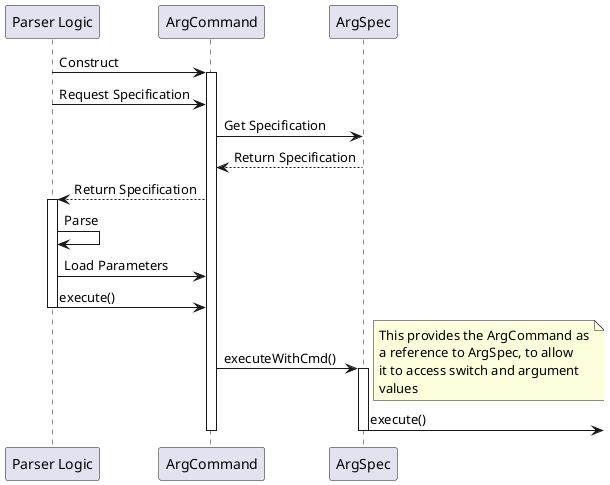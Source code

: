 @startuml
participant "Parser Logic"
participant ArgCommand
participant ArgSpec

"Parser Logic" -> ArgCommand : Construct
activate ArgCommand

"Parser Logic" -> ArgCommand : Request Specification
ArgCommand -> ArgSpec : Get Specification
ArgCommand <-- ArgSpec : Return Specification
"Parser Logic" <-- ArgCommand : Return Specification

activate "Parser Logic"
"Parser Logic" -> "Parser Logic" : Parse
"Parser Logic" -> ArgCommand : Load Parameters
"Parser Logic" -> ArgCommand : execute()
deactivate "Parser Logic"

ArgCommand -> ArgSpec : executeWithCmd()
note right
  This provides the ArgCommand as
  a reference to ArgSpec, to allow 
  it to access switch and argument 
  values
end note
activate ArgSpec
ArgSpec ->] : execute()
deactivate ArgSpec
deactivate ArgCommand
@enduml
